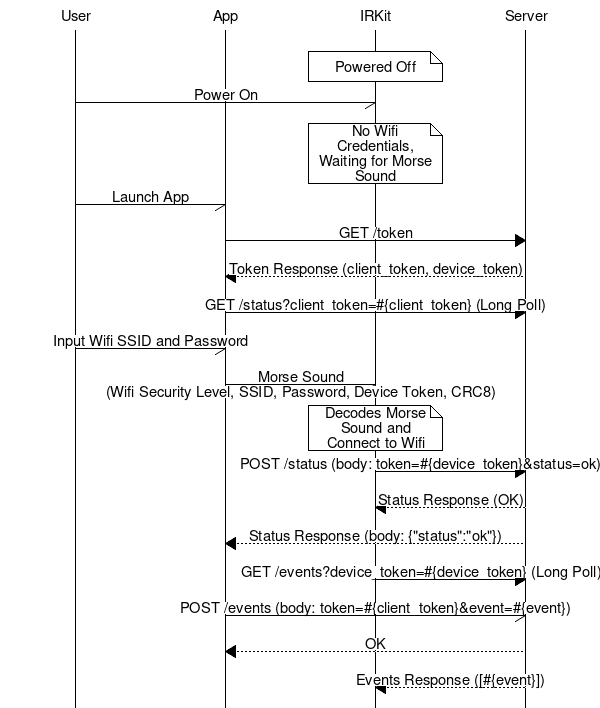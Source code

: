 msc {
    # entities
    User, App, IRKit, Server;

    # space
    |||;

    IRKit note IRKit [label = "Powered Off"];

    User -> IRKit    [label = "Power On"];
    IRKit note IRKit [label = "No Wifi Credentials, Waiting for Morse Sound"];

    User -> App      [label = "Launch App"];
    App => Server    [label = "GET /token"];
    App << Server    [label = "Token Response (client_token, device_token)"];
    App => Server    [label = "GET /status?client_token=#{client_token} (Long Poll)"];

    User -> App      [label = "Input Wifi SSID and Password"];
    App -> IRKit     [label = "Morse Sound\n(Wifi Security Level, SSID, Password, Device Token, CRC8)"];

    IRKit note IRKit [label = "Decodes Morse Sound and Connect to Wifi"];
    IRKit => Server  [label = "POST /status (body: token=#{device_token}&status=ok)"];
    IRKit << Server  [label = "Status Response (OK)"];

    App << Server    [label = "Status Response (body: {\"status\":\"ok\"})"];

    IRKit => Server  [label = "GET /events?device_token=#{device_token} (Long Poll)"];

    App -> Server    [label = "POST /events (body: token=#{client_token}&event=#{event})"];
    App << Server    [label = "OK"];

    IRKit << Server  [label = "Events Response ([#{event}])"];
}
